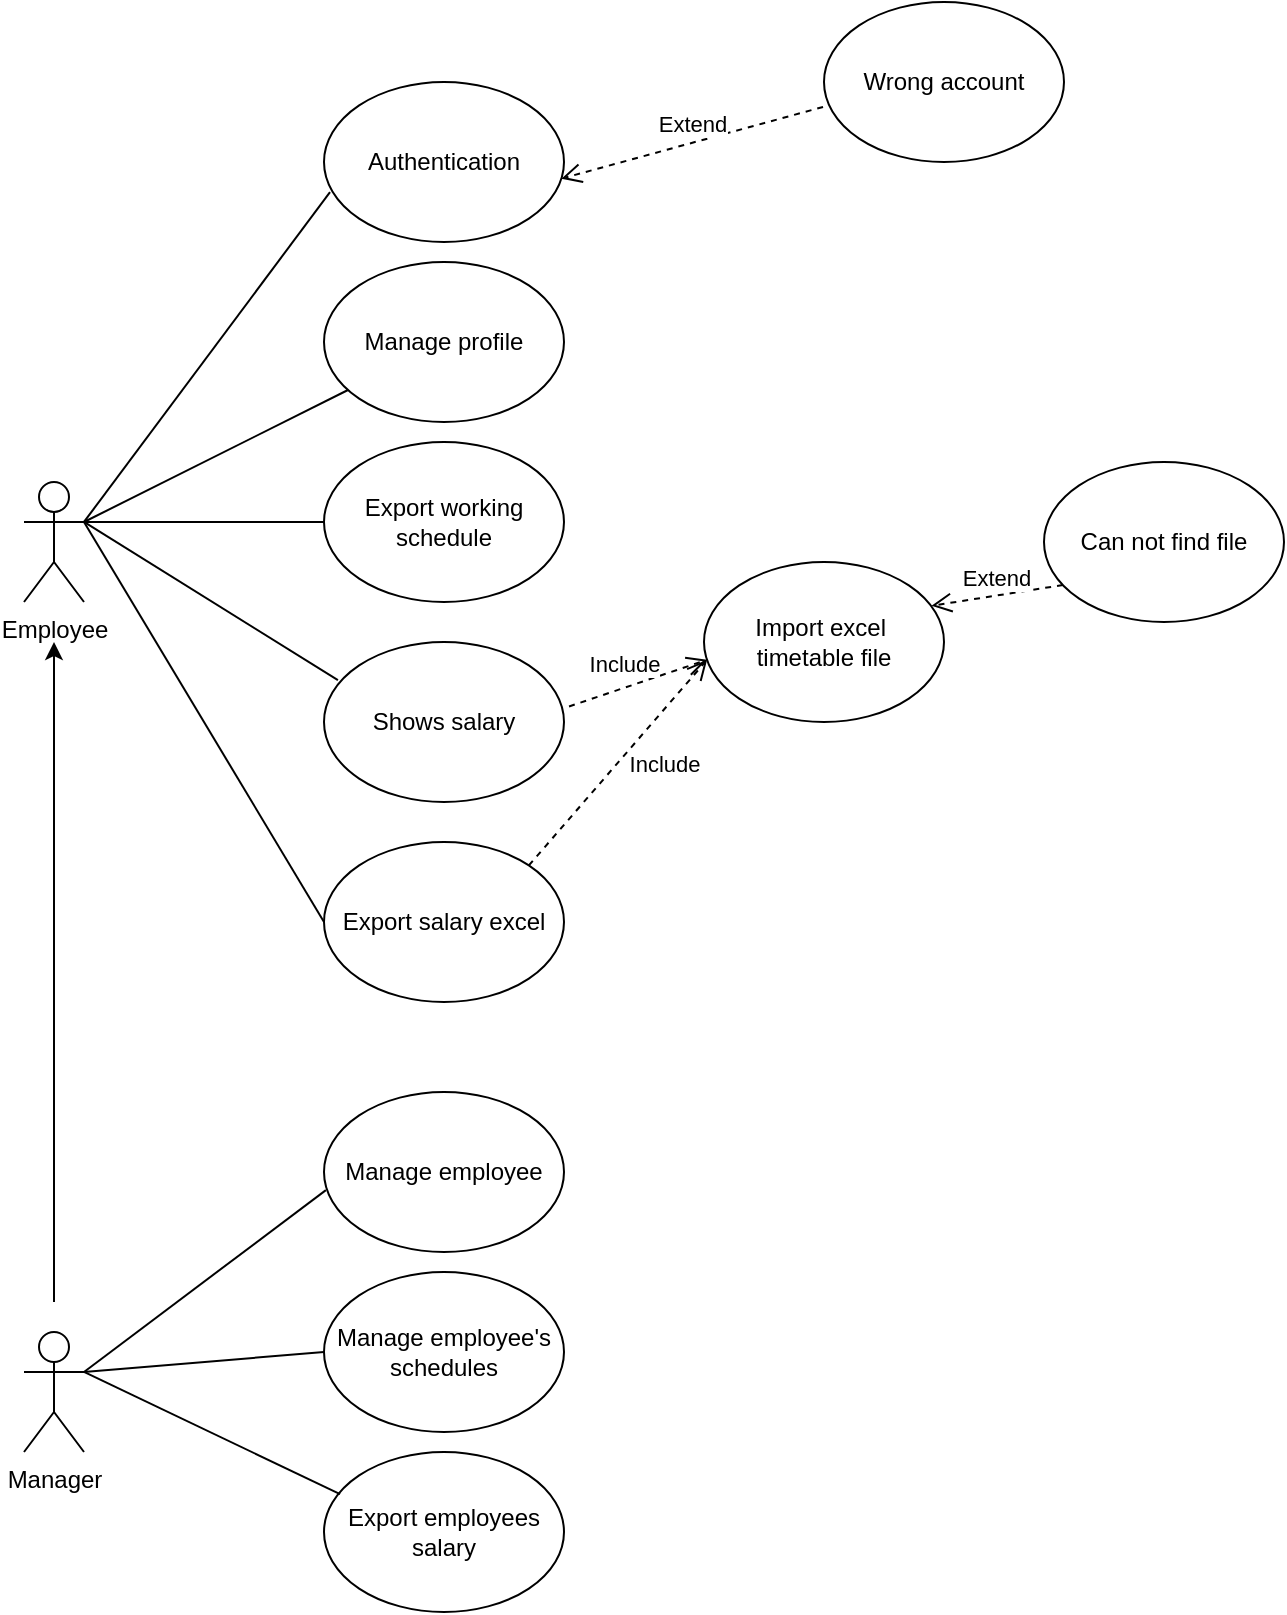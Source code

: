 <mxfile version="13.10.4" type="github">
  <diagram id="5DU_55tko8CwSzTfcotJ" name="Page-1">
    <mxGraphModel dx="1422" dy="1962" grid="1" gridSize="10" guides="1" tooltips="1" connect="1" arrows="1" fold="1" page="1" pageScale="1" pageWidth="827" pageHeight="1169" math="0" shadow="0">
      <root>
        <mxCell id="0" />
        <mxCell id="1" parent="0" />
        <mxCell id="f3-mS_p8eY1mGGOlr4Zz-1" value="Employee" style="shape=umlActor;verticalLabelPosition=bottom;verticalAlign=top;html=1;outlineConnect=0;" parent="1" vertex="1">
          <mxGeometry x="150" y="60" width="30" height="60" as="geometry" />
        </mxCell>
        <mxCell id="f3-mS_p8eY1mGGOlr4Zz-3" value="Manager" style="shape=umlActor;verticalLabelPosition=bottom;verticalAlign=top;html=1;outlineConnect=0;" parent="1" vertex="1">
          <mxGeometry x="150" y="485" width="30" height="60" as="geometry" />
        </mxCell>
        <mxCell id="f3-mS_p8eY1mGGOlr4Zz-6" value="Authentication" style="ellipse;whiteSpace=wrap;html=1;" parent="1" vertex="1">
          <mxGeometry x="300" y="-140" width="120" height="80" as="geometry" />
        </mxCell>
        <mxCell id="f3-mS_p8eY1mGGOlr4Zz-7" value="Wrong account" style="ellipse;whiteSpace=wrap;html=1;" parent="1" vertex="1">
          <mxGeometry x="550" y="-180" width="120" height="80" as="geometry" />
        </mxCell>
        <mxCell id="f3-mS_p8eY1mGGOlr4Zz-8" value="&lt;div&gt;Export working schedule&lt;/div&gt;" style="ellipse;whiteSpace=wrap;html=1;" parent="1" vertex="1">
          <mxGeometry x="300" y="40" width="120" height="80" as="geometry" />
        </mxCell>
        <mxCell id="f3-mS_p8eY1mGGOlr4Zz-9" value="Shows salary" style="ellipse;whiteSpace=wrap;html=1;" parent="1" vertex="1">
          <mxGeometry x="300" y="140" width="120" height="80" as="geometry" />
        </mxCell>
        <mxCell id="f3-mS_p8eY1mGGOlr4Zz-12" value="Manage employee" style="ellipse;whiteSpace=wrap;html=1;" parent="1" vertex="1">
          <mxGeometry x="300" y="365" width="120" height="80" as="geometry" />
        </mxCell>
        <mxCell id="f3-mS_p8eY1mGGOlr4Zz-13" value="Manage employee&#39;s schedules" style="ellipse;whiteSpace=wrap;html=1;" parent="1" vertex="1">
          <mxGeometry x="300" y="455" width="120" height="80" as="geometry" />
        </mxCell>
        <mxCell id="f3-mS_p8eY1mGGOlr4Zz-14" value="Export employees salary" style="ellipse;whiteSpace=wrap;html=1;" parent="1" vertex="1">
          <mxGeometry x="300" y="545" width="120" height="80" as="geometry" />
        </mxCell>
        <mxCell id="f3-mS_p8eY1mGGOlr4Zz-16" value="" style="endArrow=none;html=1;entryX=0.025;entryY=0.688;entryDx=0;entryDy=0;entryPerimeter=0;exitX=1;exitY=0.333;exitDx=0;exitDy=0;exitPerimeter=0;" parent="1" source="f3-mS_p8eY1mGGOlr4Zz-1" target="f3-mS_p8eY1mGGOlr4Zz-6" edge="1">
          <mxGeometry width="50" height="50" relative="1" as="geometry">
            <mxPoint x="230" y="70" as="sourcePoint" />
            <mxPoint x="280" y="20" as="targetPoint" />
          </mxGeometry>
        </mxCell>
        <mxCell id="f3-mS_p8eY1mGGOlr4Zz-17" value="" style="endArrow=none;html=1;exitX=1;exitY=0.333;exitDx=0;exitDy=0;exitPerimeter=0;entryX=0;entryY=0.5;entryDx=0;entryDy=0;" parent="1" source="f3-mS_p8eY1mGGOlr4Zz-1" target="f3-mS_p8eY1mGGOlr4Zz-8" edge="1">
          <mxGeometry width="50" height="50" relative="1" as="geometry">
            <mxPoint x="390" y="200" as="sourcePoint" />
            <mxPoint x="440" y="150" as="targetPoint" />
          </mxGeometry>
        </mxCell>
        <mxCell id="f3-mS_p8eY1mGGOlr4Zz-18" value="" style="endArrow=none;html=1;entryX=1;entryY=0.333;entryDx=0;entryDy=0;entryPerimeter=0;exitX=0.058;exitY=0.238;exitDx=0;exitDy=0;exitPerimeter=0;" parent="1" source="f3-mS_p8eY1mGGOlr4Zz-9" target="f3-mS_p8eY1mGGOlr4Zz-1" edge="1">
          <mxGeometry width="50" height="50" relative="1" as="geometry">
            <mxPoint x="390" y="200" as="sourcePoint" />
            <mxPoint x="440" y="150" as="targetPoint" />
          </mxGeometry>
        </mxCell>
        <mxCell id="f3-mS_p8eY1mGGOlr4Zz-19" value="" style="endArrow=none;html=1;entryX=0.008;entryY=0.613;entryDx=0;entryDy=0;entryPerimeter=0;exitX=1;exitY=0.333;exitDx=0;exitDy=0;exitPerimeter=0;" parent="1" source="f3-mS_p8eY1mGGOlr4Zz-3" target="f3-mS_p8eY1mGGOlr4Zz-12" edge="1">
          <mxGeometry width="50" height="50" relative="1" as="geometry">
            <mxPoint x="390" y="415" as="sourcePoint" />
            <mxPoint x="440" y="365" as="targetPoint" />
          </mxGeometry>
        </mxCell>
        <mxCell id="f3-mS_p8eY1mGGOlr4Zz-20" value="" style="endArrow=none;html=1;exitX=1;exitY=0.333;exitDx=0;exitDy=0;exitPerimeter=0;entryX=0;entryY=0.5;entryDx=0;entryDy=0;" parent="1" source="f3-mS_p8eY1mGGOlr4Zz-3" target="f3-mS_p8eY1mGGOlr4Zz-13" edge="1">
          <mxGeometry width="50" height="50" relative="1" as="geometry">
            <mxPoint x="390" y="475" as="sourcePoint" />
            <mxPoint x="440" y="425" as="targetPoint" />
          </mxGeometry>
        </mxCell>
        <mxCell id="f3-mS_p8eY1mGGOlr4Zz-21" value="" style="endArrow=none;html=1;entryX=1;entryY=0.333;entryDx=0;entryDy=0;entryPerimeter=0;exitX=0.067;exitY=0.263;exitDx=0;exitDy=0;exitPerimeter=0;" parent="1" source="f3-mS_p8eY1mGGOlr4Zz-14" target="f3-mS_p8eY1mGGOlr4Zz-3" edge="1">
          <mxGeometry width="50" height="50" relative="1" as="geometry">
            <mxPoint x="390" y="625" as="sourcePoint" />
            <mxPoint x="440" y="575" as="targetPoint" />
          </mxGeometry>
        </mxCell>
        <mxCell id="f3-mS_p8eY1mGGOlr4Zz-24" value="" style="endArrow=classic;html=1;" parent="1" edge="1">
          <mxGeometry width="50" height="50" relative="1" as="geometry">
            <mxPoint x="165" y="470" as="sourcePoint" />
            <mxPoint x="165" y="140" as="targetPoint" />
          </mxGeometry>
        </mxCell>
        <mxCell id="pd6H4_zTq-VjwLIfwzo8-1" value="&lt;div&gt;Extend&lt;/div&gt;" style="html=1;verticalAlign=bottom;endArrow=open;dashed=1;endSize=8;exitX=-0.004;exitY=0.656;exitDx=0;exitDy=0;exitPerimeter=0;entryX=0.989;entryY=0.604;entryDx=0;entryDy=0;entryPerimeter=0;" parent="1" source="f3-mS_p8eY1mGGOlr4Zz-7" target="f3-mS_p8eY1mGGOlr4Zz-6" edge="1">
          <mxGeometry relative="1" as="geometry">
            <mxPoint x="510" y="30" as="sourcePoint" />
            <mxPoint x="430" y="30" as="targetPoint" />
          </mxGeometry>
        </mxCell>
        <mxCell id="nJyf5GIuYWcogrWfHHin-1" value="Manage profile" style="ellipse;whiteSpace=wrap;html=1;" parent="1" vertex="1">
          <mxGeometry x="300" y="-50" width="120" height="80" as="geometry" />
        </mxCell>
        <mxCell id="QDg94axCXkNh4zWTRKUo-1" value="" style="endArrow=none;html=1;" parent="1" target="nJyf5GIuYWcogrWfHHin-1" edge="1">
          <mxGeometry width="50" height="50" relative="1" as="geometry">
            <mxPoint x="180" y="80" as="sourcePoint" />
            <mxPoint x="320.0" y="70.0" as="targetPoint" />
          </mxGeometry>
        </mxCell>
        <mxCell id="n-i_DfEyNYGNLPT6RtmV-1" value="Import excel&amp;nbsp; timetable file" style="ellipse;whiteSpace=wrap;html=1;" parent="1" vertex="1">
          <mxGeometry x="490" y="100" width="120" height="80" as="geometry" />
        </mxCell>
        <mxCell id="n-i_DfEyNYGNLPT6RtmV-3" value="&lt;div&gt;Include&lt;/div&gt;" style="html=1;verticalAlign=bottom;endArrow=open;dashed=1;endSize=8;exitX=1.021;exitY=0.403;exitDx=0;exitDy=0;exitPerimeter=0;entryX=0.013;entryY=0.611;entryDx=0;entryDy=0;entryPerimeter=0;" parent="1" source="f3-mS_p8eY1mGGOlr4Zz-9" target="n-i_DfEyNYGNLPT6RtmV-1" edge="1">
          <mxGeometry x="-0.178" y="3" relative="1" as="geometry">
            <mxPoint x="559.52" y="-117.52" as="sourcePoint" />
            <mxPoint x="450" y="120" as="targetPoint" />
            <mxPoint as="offset" />
          </mxGeometry>
        </mxCell>
        <mxCell id="n-i_DfEyNYGNLPT6RtmV-4" value="Can not find file" style="ellipse;whiteSpace=wrap;html=1;" parent="1" vertex="1">
          <mxGeometry x="660" y="50" width="120" height="80" as="geometry" />
        </mxCell>
        <mxCell id="n-i_DfEyNYGNLPT6RtmV-5" value="&lt;div&gt;Extend&lt;/div&gt;" style="html=1;verticalAlign=bottom;endArrow=open;dashed=1;endSize=8;exitX=0.079;exitY=0.769;exitDx=0;exitDy=0;exitPerimeter=0;entryX=0.948;entryY=0.274;entryDx=0;entryDy=0;entryPerimeter=0;" parent="1" source="n-i_DfEyNYGNLPT6RtmV-4" target="n-i_DfEyNYGNLPT6RtmV-1" edge="1">
          <mxGeometry relative="1" as="geometry">
            <mxPoint x="670" y="110" as="sourcePoint" />
            <mxPoint x="600" y="130" as="targetPoint" />
          </mxGeometry>
        </mxCell>
        <mxCell id="n-i_DfEyNYGNLPT6RtmV-6" value="Export salary excel" style="ellipse;whiteSpace=wrap;html=1;" parent="1" vertex="1">
          <mxGeometry x="300" y="240" width="120" height="80" as="geometry" />
        </mxCell>
        <mxCell id="n-i_DfEyNYGNLPT6RtmV-7" value="" style="endArrow=none;html=1;entryX=1;entryY=0.333;entryDx=0;entryDy=0;entryPerimeter=0;exitX=0;exitY=0.5;exitDx=0;exitDy=0;" parent="1" source="n-i_DfEyNYGNLPT6RtmV-6" target="f3-mS_p8eY1mGGOlr4Zz-1" edge="1">
          <mxGeometry width="50" height="50" relative="1" as="geometry">
            <mxPoint x="316.96" y="169.04" as="sourcePoint" />
            <mxPoint x="190.0" y="90" as="targetPoint" />
          </mxGeometry>
        </mxCell>
        <mxCell id="ma3Xe1nlfmT_w_TKtTV0-1" value="&lt;div&gt;Include&lt;/div&gt;" style="html=1;verticalAlign=bottom;endArrow=open;dashed=1;endSize=8;entryX=0.013;entryY=0.611;entryDx=0;entryDy=0;entryPerimeter=0;exitX=1;exitY=0;exitDx=0;exitDy=0;" parent="1" source="n-i_DfEyNYGNLPT6RtmV-6" edge="1">
          <mxGeometry x="0.114" y="-24" relative="1" as="geometry">
            <mxPoint x="422.52" y="172.24" as="sourcePoint" />
            <mxPoint x="491.56" y="148.88" as="targetPoint" />
            <mxPoint as="offset" />
          </mxGeometry>
        </mxCell>
      </root>
    </mxGraphModel>
  </diagram>
</mxfile>
